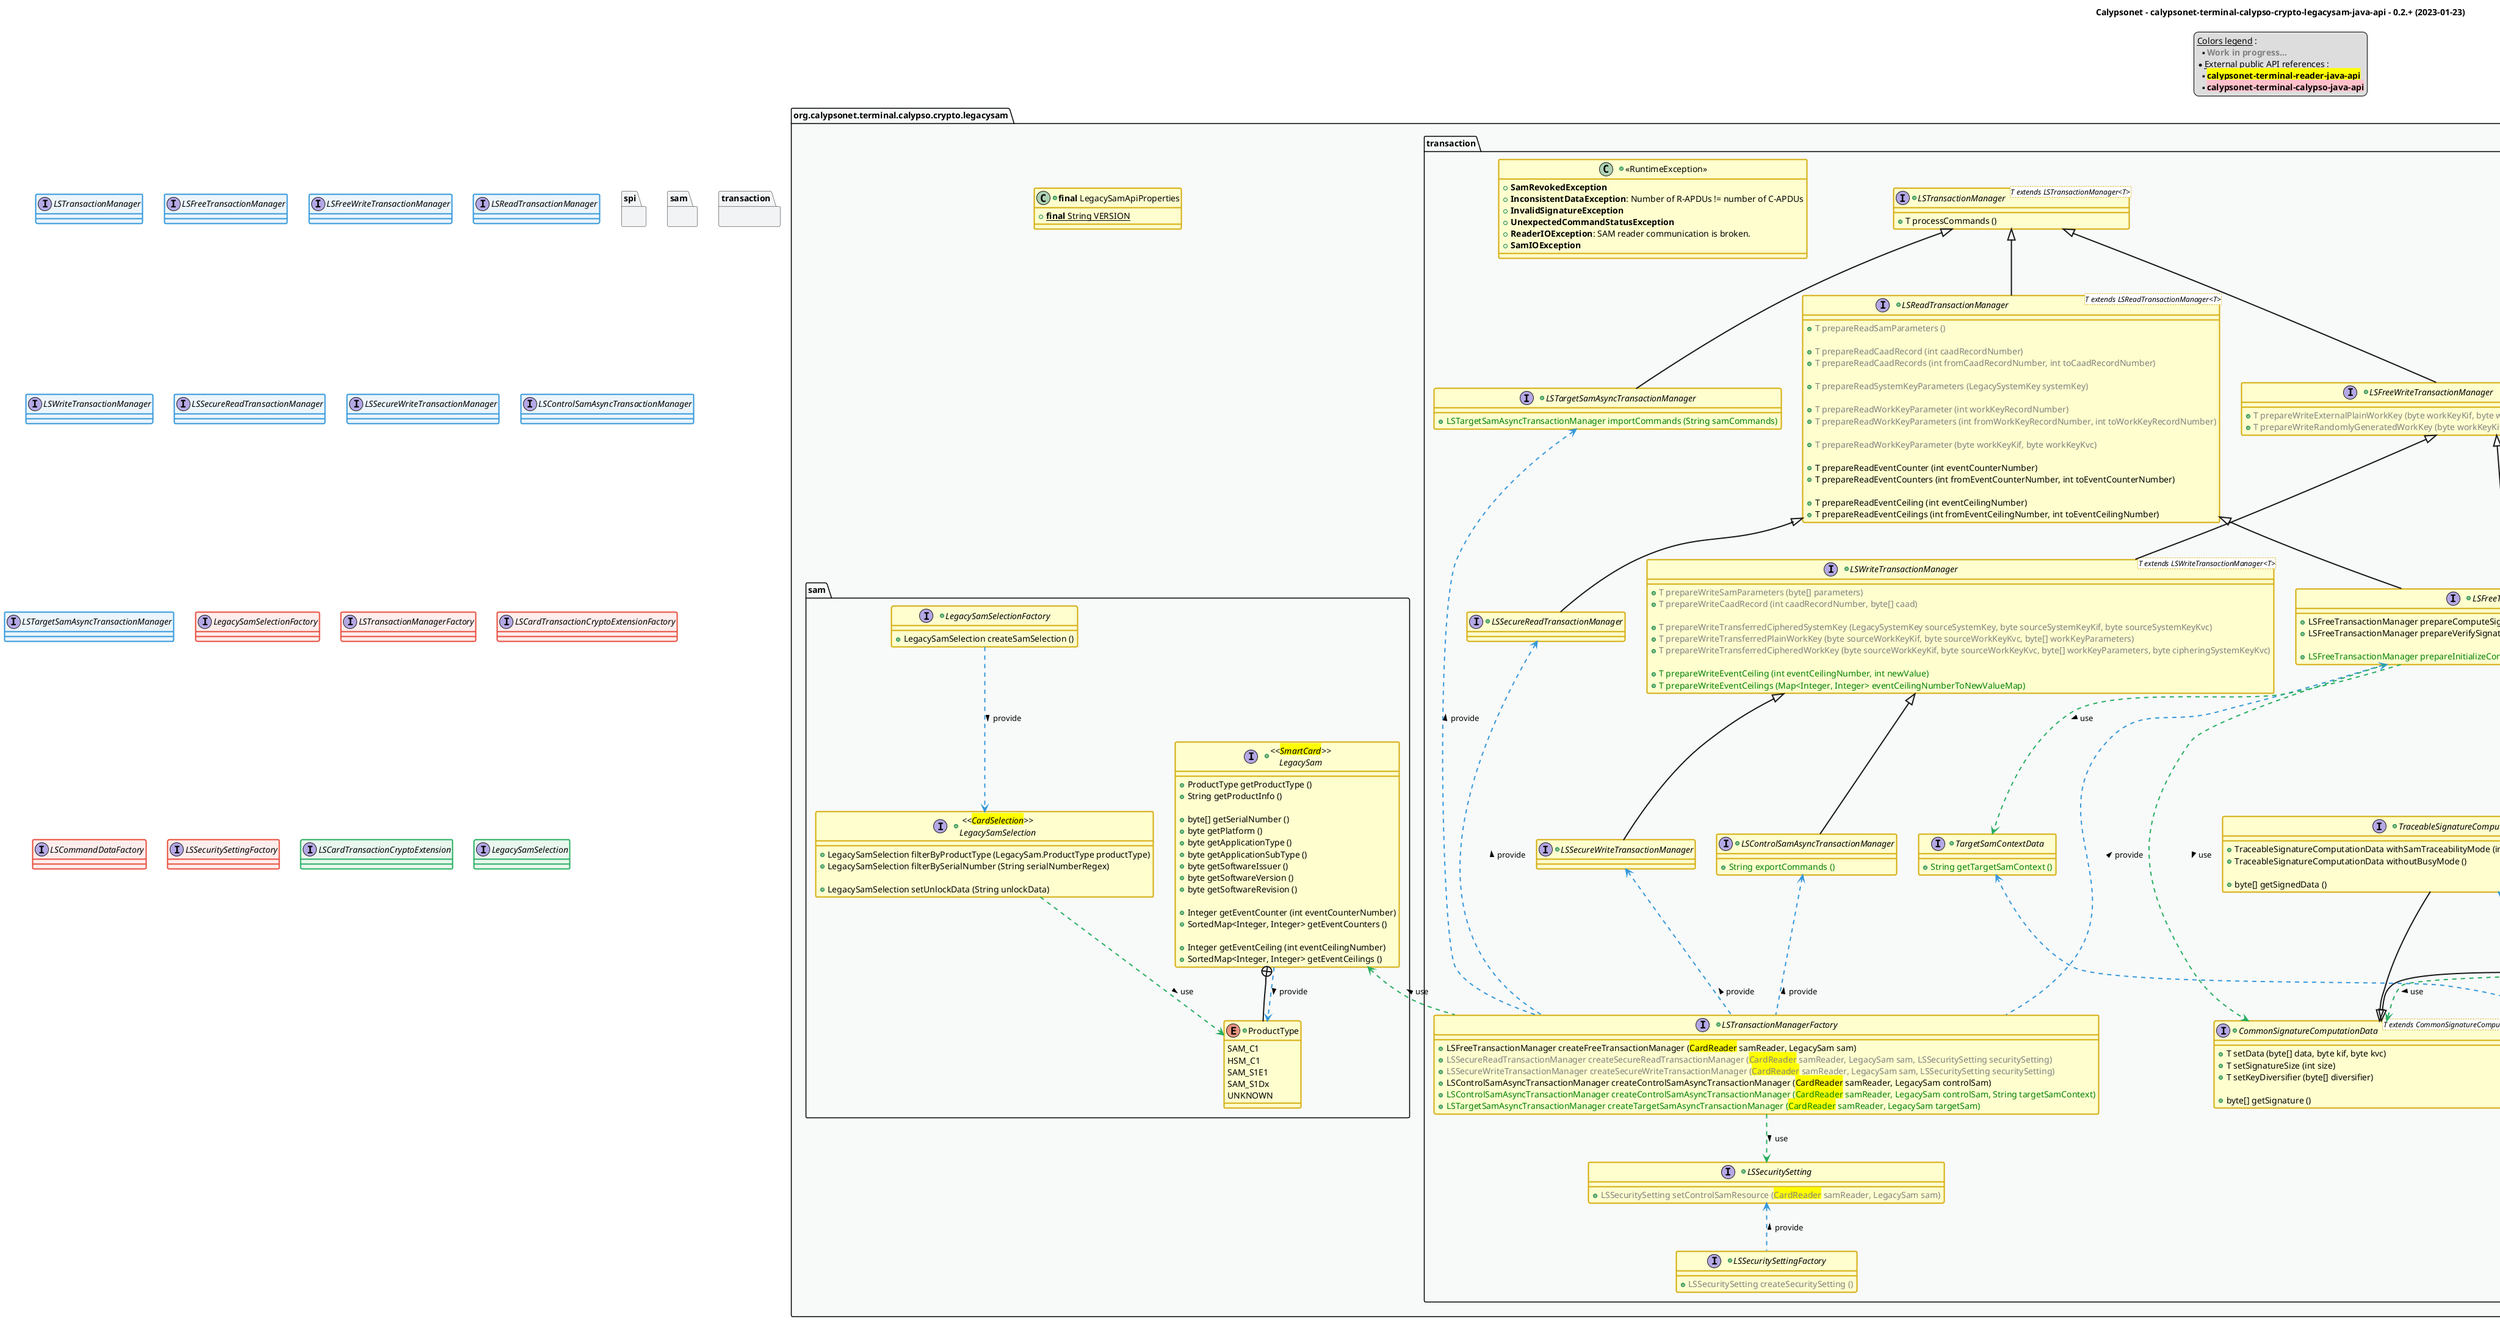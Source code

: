 @startuml
title
    Calypsonet - calypsonet-terminal-calypso-crypto-legacysam-java-api - 0.2.+ (2023-01-23)
end title

' == THEME ==

'Couleurs issues de : https://htmlcolorcodes.com/fr/tableau-de-couleur/tableau-de-couleur-design-plat/
!define C_GREY1 F8F9F9
!define C_GREY2 F2F3F4
!define C_GREY3 E5E7E9
!define C_GREY4 D7DBDD
!define C_GREY5 CACFD2
!define C_GREY6 BDC3C7
!define C_LINK 3498DB
!define C_USE 27AE60

' -- Styles that don't work with new version of plantuml --
skinparam stereotypeABorderColor #A9DCDF
skinparam stereotypeIBorderColor #B4A7E5
skinparam stereotypeCBorderColor #ADD1B2
skinparam stereotypeEBorderColor #EB93DF
' -- END --

skinparam ClassBorderThickness 2
skinparam ArrowThickness 2

' Yellow
skinparam ClassBackgroundColor #FEFECE
skinparam ClassBorderColor #D4AC0D
' Red
skinparam ClassBackgroundColor<<red>> #FDEDEC
skinparam ClassBorderColor<<red>> #E74C3C
hide <<red>> stereotype
' Purple
skinparam ClassBackgroundColor<<purple>> #F4ECF7
skinparam ClassBorderColor<<purple>> #8E44AD
hide <<purple>> stereotype
' blue
skinparam ClassBackgroundColor<<blue>> #EBF5FB
skinparam ClassBorderColor<<blue>> #3498DB
hide <<blue>> stereotype
' Green
skinparam ClassBackgroundColor<<green>> #E9F7EF
skinparam ClassBorderColor<<green>> #27AE60
hide <<green>> stereotype
' Grey
skinparam ClassBackgroundColor<<grey>> #EAECEE
skinparam ClassBorderColor<<grey>> #2C3E50
hide <<grey>> stereotype

' == CONTENT ==

legend top
    __Colors legend__ :
    ** <color:grey>**Work in progress...**</color>
    * __External public API references__ :
    ** <back:yellow>**calypsonet-terminal-reader-java-api**</back>
    ** <back:pink>**calypsonet-terminal-calypso-java-api**</back>
end legend

package "org.calypsonet.terminal.calypso.crypto.legacysam" as api {
    +class "**final** LegacySamApiProperties" as ApiProperties {
        +{static} **final** String VERSION
    }
    package transaction {
        +interface LSTransactionManagerFactory {
            +LSFreeTransactionManager createFreeTransactionManager (<back:yellow>CardReader</back> samReader, LegacySam sam)
            +<color:grey>LSSecureReadTransactionManager createSecureReadTransactionManager (<back:yellow>CardReader</back> samReader, LegacySam sam, LSSecuritySetting securitySetting)
            +<color:grey>LSSecureWriteTransactionManager createSecureWriteTransactionManager (<back:yellow>CardReader</back> samReader, LegacySam sam, LSSecuritySetting securitySetting)
            +LSControlSamAsyncTransactionManager createControlSamAsyncTransactionManager (<back:yellow>CardReader</back> samReader, LegacySam controlSam)
            +<color:green>LSControlSamAsyncTransactionManager createControlSamAsyncTransactionManager (<back:yellow>CardReader</back> samReader, LegacySam controlSam, String targetSamContext)
            +<color:green>LSTargetSamAsyncTransactionManager createTargetSamAsyncTransactionManager (<back:yellow>CardReader</back> samReader, LegacySam targetSam)
        }
        +interface LSTransactionManager<T extends LSTransactionManager<T>> {
            +T processCommands ()
        }
        +interface LSReadTransactionManager<T extends LSReadTransactionManager<T>> extends LSTransactionManager {
            +<color:grey>T prepareReadSamParameters ()

            +<color:grey>T prepareReadCaadRecord (int caadRecordNumber)
            +<color:grey>T prepareReadCaadRecords (int fromCaadRecordNumber, int toCaadRecordNumber)

            +<color:grey>T prepareReadSystemKeyParameters (LegacySystemKey systemKey)

            +<color:grey>T prepareReadWorkKeyParameter (int workKeyRecordNumber)
            +<color:grey>T prepareReadWorkKeyParameters (int fromWorkKeyRecordNumber, int toWorkKeyRecordNumber)

            +<color:grey>T prepareReadWorkKeyParameter (byte workKeyKif, byte workKeyKvc)

            +T prepareReadEventCounter (int eventCounterNumber)
            +T prepareReadEventCounters (int fromEventCounterNumber, int toEventCounterNumber)

            +T prepareReadEventCeiling (int eventCeilingNumber)
            +T prepareReadEventCeilings (int fromEventCeilingNumber, int toEventCeilingNumber)
        }
        +interface LSFreeWriteTransactionManager<T extends LSFreeWriteTransactionManager<T>> extends LSTransactionManager {
            +<color:grey>T prepareWriteExternalPlainWorkKey (byte workKeyKif, byte workKeyKvc, byte[] workKeyParameters, byte[] workKeyValue)
            +<color:grey>T prepareWriteRandomlyGeneratedWorkKey (byte workKeyKif, byte workKeyKvc, byte[] workKeyParameters)
        }
        +interface LSWriteTransactionManager<T extends LSWriteTransactionManager<T>> extends LSFreeWriteTransactionManager {
            +<color:grey>T prepareWriteSamParameters (byte[] parameters)
            +<color:grey>T prepareWriteCaadRecord (int caadRecordNumber, byte[] caad)

            +<color:grey>T prepareWriteTransferredCipheredSystemKey (LegacySystemKey sourceSystemKey, byte sourceSystemKeyKif, byte sourceSystemKeyKvc)
            +<color:grey>T prepareWriteTransferredPlainWorkKey (byte sourceWorkKeyKif, byte sourceWorkKeyKvc, byte[] workKeyParameters)
            +<color:grey>T prepareWriteTransferredCipheredWorkKey (byte sourceWorkKeyKif, byte sourceWorkKeyKvc, byte[] workKeyParameters, byte cipheringSystemKeyKvc)

            +<color:green>T prepareWriteEventCeiling (int eventCeilingNumber, int newValue)
            +<color:green>T prepareWriteEventCeilings (Map<Integer, Integer> eventCeilingNumberToNewValueMap)
        }
        together {
            +interface LSSecureReadTransactionManager extends LSReadTransactionManager {
            }
            +interface LSFreeTransactionManager extends LSReadTransactionManager, LSFreeWriteTransactionManager {
                +LSFreeTransactionManager prepareComputeSignature (CommonSignatureComputationData<?> data)
                +LSFreeTransactionManager prepareVerifySignature (CommonSignatureVerificationData<?> data)

                +<color:green>LSFreeTransactionManager prepareInitializeContextForAsyncTransaction (TargetSamContextData data)
            }
            +interface LSSecureWriteTransactionManager extends LSWriteTransactionManager {
            }
            +interface LSTargetSamAsyncTransactionManager extends LSTransactionManager {
                +<color:green>LSTargetSamAsyncTransactionManager importCommands (String samCommands)
            }
            +interface LSControlSamAsyncTransactionManager extends LSWriteTransactionManager {
                +<color:green>String exportCommands ()
            }
        }
        +interface LSSecuritySettingFactory {
            +<color:grey>LSSecuritySetting createSecuritySetting ()
        }
        +interface LSSecuritySetting {
            +<color:grey>LSSecuritySetting setControlSamResource (<back:yellow>CardReader</back> samReader, LegacySam sam)
        }
        together {
            +interface LSCardTransactionCryptoExtensionFactory {
                +<color:grey>LSCardTransactionCryptoExtensionFactory createCardTransactionCryptoExtension ()
            }
            +interface "<<<back:pink>CCTransactionCryptoExtension</back>>>\nLSCardTransactionCryptoExtension" as LSCardTransactionCryptoExtension {
                +<color:grey>LSCardTransactionCryptoExtension prepareComputeSignature (CommonSignatureComputationData<?> data)
                +<color:grey>LSCardTransactionCryptoExtension prepareVerifySignature (CommonSignatureVerificationData<?> data)
            }
        }
        +interface TargetSamContextData {
            +<color:green>String getTargetSamContext ()
        }
        together {
            +interface CommonSignatureComputationData<T extends CommonSignatureComputationData<T>> {
                +T setData (byte[] data, byte kif, byte kvc)
                +T setSignatureSize (int size)
                +T setKeyDiversifier (byte[] diversifier)

                +byte[] getSignature ()
            }
            +interface BasicSignatureComputationData extends CommonSignatureComputationData {
            }
            +interface TraceableSignatureComputationData extends CommonSignatureComputationData {
                +TraceableSignatureComputationData withSamTraceabilityMode (int offset, boolean usePartialSamSerialNumber)
                +TraceableSignatureComputationData withoutBusyMode ()

                +byte[] getSignedData ()
            }
            +interface CommonSignatureVerificationData<T extends CommonSignatureVerificationData<T>> {
                +T setData (byte[] data, byte[] signature, byte kif, byte kvc)
                +T setKeyDiversifier (byte[] diversifier)

                +boolean isSignatureValid ()
            }
            +interface BasicSignatureVerificationData extends CommonSignatureVerificationData {
            }
            +interface TraceableSignatureVerificationData extends CommonSignatureVerificationData {
                +TraceableSignatureVerificationData withSamTraceabilityMode (int offset, boolean isPartialSamSerialNumber, LSRevocationServiceSpi samRevocationService)
                +TraceableSignatureVerificationData withoutBusyMode ()
            }
            +interface LSCommandDataFactory {
                +BasicSignatureComputationData createBasicSignatureComputationData ()
                +TraceableSignatureComputationData createTraceableSignatureComputationData ()
                +BasicSignatureVerificationData createBasicSignatureVerificationData ()
                +TraceableSignatureVerificationData createTraceableSignatureVerificationData ()
                +<color:green>TargetSamContextData createTargetSamContextData ()
            }
        }
        ' Exceptions
        +class "<<RuntimeException>>" as RuntimeException {
            +**SamRevokedException**
            +**InconsistentDataException**: Number of R-APDUs != number of C-APDUs
            +**InvalidSignatureException**
            +**UnexpectedCommandStatusException**
            +**ReaderIOException**: SAM reader communication is broken.
            +**SamIOException**
        }
    }
    package sam {
        +interface LegacySamSelectionFactory {
            +LegacySamSelection createSamSelection ()
        }
        +interface "<<<back:yellow>CardSelection</back>>>\nLegacySamSelection" as LegacySamSelection {
            +LegacySamSelection filterByProductType (LegacySam.ProductType productType)
            +LegacySamSelection filterBySerialNumber (String serialNumberRegex)

            +LegacySamSelection setUnlockData (String unlockData)
        }
        +interface "<<<back:yellow>SmartCard</back>>>\nLegacySam" as LegacySam {
            +ProductType getProductType ()
            +String getProductInfo ()

            +byte[] getSerialNumber ()
            +byte getPlatform ()
            +byte getApplicationType ()
            +byte getApplicationSubType ()
            +byte getSoftwareIssuer ()
            +byte getSoftwareVersion ()
            +byte getSoftwareRevision ()

            +Integer getEventCounter (int eventCounterNumber)
            +SortedMap<Integer, Integer> getEventCounters ()

            +Integer getEventCeiling (int eventCeilingNumber)
            +SortedMap<Integer, Integer> getEventCeilings ()
        }
        +enum "ProductType" as SamProductType {
            SAM_C1
            HSM_C1
            SAM_S1E1
            SAM_S1Dx
            UNKNOWN
        }
    }
    package spi {
        +interface LSRevocationServiceSpi {
            +boolean isSamRevoked (byte[] serialNumber)
            +boolean isSamRevoked (byte[] serialNumber, int counterValue)
        }
    }
}

' Associations

LSTransactionManagerFactory .up.> LSSecureReadTransactionManager #C_LINK : provide >
LSTransactionManagerFactory .up.> LSFreeTransactionManager #C_LINK : provide >
LSTransactionManagerFactory .up.> LSSecureWriteTransactionManager #C_LINK : provide >
LSTransactionManagerFactory .up.> LSControlSamAsyncTransactionManager #C_LINK : provide >
LSTransactionManagerFactory .up.> LSTargetSamAsyncTransactionManager #C_LINK : provide >
LSTransactionManagerFactory .up.> LegacySam #C_USE : use >
LSTransactionManagerFactory ..> LSSecuritySetting #C_USE : use >

LSCommandDataFactory .up.> BasicSignatureComputationData #C_LINK : provide >
LSCommandDataFactory .up.> TraceableSignatureComputationData #C_LINK : provide >
LSCommandDataFactory .up.> BasicSignatureVerificationData #C_LINK : provide >
LSCommandDataFactory .up.> TraceableSignatureVerificationData #C_LINK : provide >
LSCommandDataFactory .up.> TargetSamContextData #C_LINK : provide >

TraceableSignatureVerificationData ..> LSRevocationServiceSpi #C_USE : use >

LSSecuritySettingFactory .up.> LSSecuritySetting #C_LINK : provide >

LSFreeTransactionManager ..> CommonSignatureComputationData #C_USE : use >
LSFreeTransactionManager ..> CommonSignatureVerificationData #C_USE : use >
LSFreeTransactionManager ..> TargetSamContextData #C_USE : use >

LSCardTransactionCryptoExtensionFactory ..> LSCardTransactionCryptoExtension #C_LINK : provide >

LSCardTransactionCryptoExtension ..> CommonSignatureComputationData #C_USE : use >
LSCardTransactionCryptoExtension ..> CommonSignatureVerificationData #C_USE : use >

LegacySamSelectionFactory ..> LegacySamSelection #C_LINK : provide >

LegacySamSelection ..> SamProductType #C_USE : use >

LegacySam +-- SamProductType
LegacySam ..> SamProductType #C_LINK : provide >

' == LAYOUT ==

'SamProductType .[hidden]. LSRevocationServiceSpi

' == STYLE ==

package api #C_GREY1 {}
package spi #C_GREY2 {}
package sam #C_GREY2 {}
package transaction #C_GREY2 {}

interface LSTransactionManager <<blue>>
interface LSFreeTransactionManager <<blue>>
interface LSFreeWriteTransactionManager <<blue>>
interface LSReadTransactionManager <<blue>>
interface LSWriteTransactionManager <<blue>>
interface LSSecureReadTransactionManager <<blue>>
interface LSSecureWriteTransactionManager <<blue>>
interface LSControlSamAsyncTransactionManager <<blue>>
interface LSTargetSamAsyncTransactionManager <<blue>>

interface LegacySamSelectionFactory <<red>>
interface LSTransactionManagerFactory <<red>>
interface LSCardTransactionCryptoExtensionFactory <<red>>
interface LSCommandDataFactory <<red>>
interface LSSecuritySettingFactory <<red>>

interface LSCardTransactionCryptoExtension <<green>>

interface LegacySamSelection <<green>>

@enduml